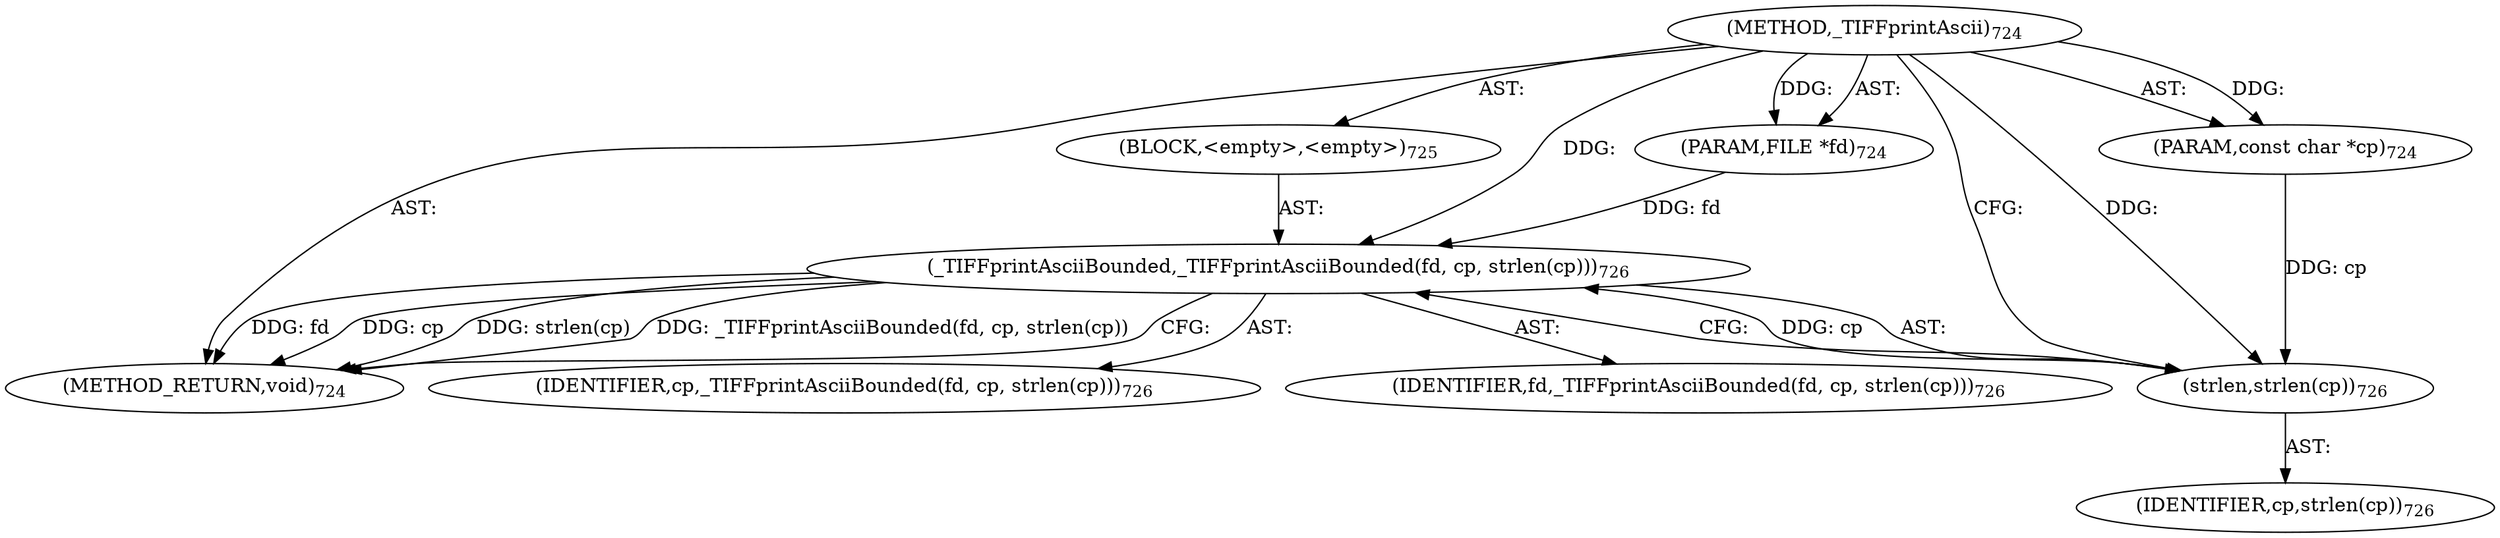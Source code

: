 digraph "_TIFFprintAscii" {  
"4513" [label = <(METHOD,_TIFFprintAscii)<SUB>724</SUB>> ]
"4514" [label = <(PARAM,FILE *fd)<SUB>724</SUB>> ]
"4515" [label = <(PARAM,const char *cp)<SUB>724</SUB>> ]
"4516" [label = <(BLOCK,&lt;empty&gt;,&lt;empty&gt;)<SUB>725</SUB>> ]
"4517" [label = <(_TIFFprintAsciiBounded,_TIFFprintAsciiBounded(fd, cp, strlen(cp)))<SUB>726</SUB>> ]
"4518" [label = <(IDENTIFIER,fd,_TIFFprintAsciiBounded(fd, cp, strlen(cp)))<SUB>726</SUB>> ]
"4519" [label = <(IDENTIFIER,cp,_TIFFprintAsciiBounded(fd, cp, strlen(cp)))<SUB>726</SUB>> ]
"4520" [label = <(strlen,strlen(cp))<SUB>726</SUB>> ]
"4521" [label = <(IDENTIFIER,cp,strlen(cp))<SUB>726</SUB>> ]
"4522" [label = <(METHOD_RETURN,void)<SUB>724</SUB>> ]
  "4513" -> "4514"  [ label = "AST: "] 
  "4513" -> "4515"  [ label = "AST: "] 
  "4513" -> "4516"  [ label = "AST: "] 
  "4513" -> "4522"  [ label = "AST: "] 
  "4516" -> "4517"  [ label = "AST: "] 
  "4517" -> "4518"  [ label = "AST: "] 
  "4517" -> "4519"  [ label = "AST: "] 
  "4517" -> "4520"  [ label = "AST: "] 
  "4520" -> "4521"  [ label = "AST: "] 
  "4517" -> "4522"  [ label = "CFG: "] 
  "4520" -> "4517"  [ label = "CFG: "] 
  "4513" -> "4520"  [ label = "CFG: "] 
  "4517" -> "4522"  [ label = "DDG: fd"] 
  "4517" -> "4522"  [ label = "DDG: cp"] 
  "4517" -> "4522"  [ label = "DDG: strlen(cp)"] 
  "4517" -> "4522"  [ label = "DDG: _TIFFprintAsciiBounded(fd, cp, strlen(cp))"] 
  "4513" -> "4514"  [ label = "DDG: "] 
  "4513" -> "4515"  [ label = "DDG: "] 
  "4514" -> "4517"  [ label = "DDG: fd"] 
  "4513" -> "4517"  [ label = "DDG: "] 
  "4520" -> "4517"  [ label = "DDG: cp"] 
  "4515" -> "4520"  [ label = "DDG: cp"] 
  "4513" -> "4520"  [ label = "DDG: "] 
}
